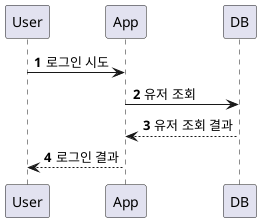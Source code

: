 @startuml 시퀀스다이어그램
autonumber

User -> App : 로그인 시도
App -> DB : 유저 조회
DB --> App : 유저 조회 결과
App --> User : 로그인 결과

@enduml